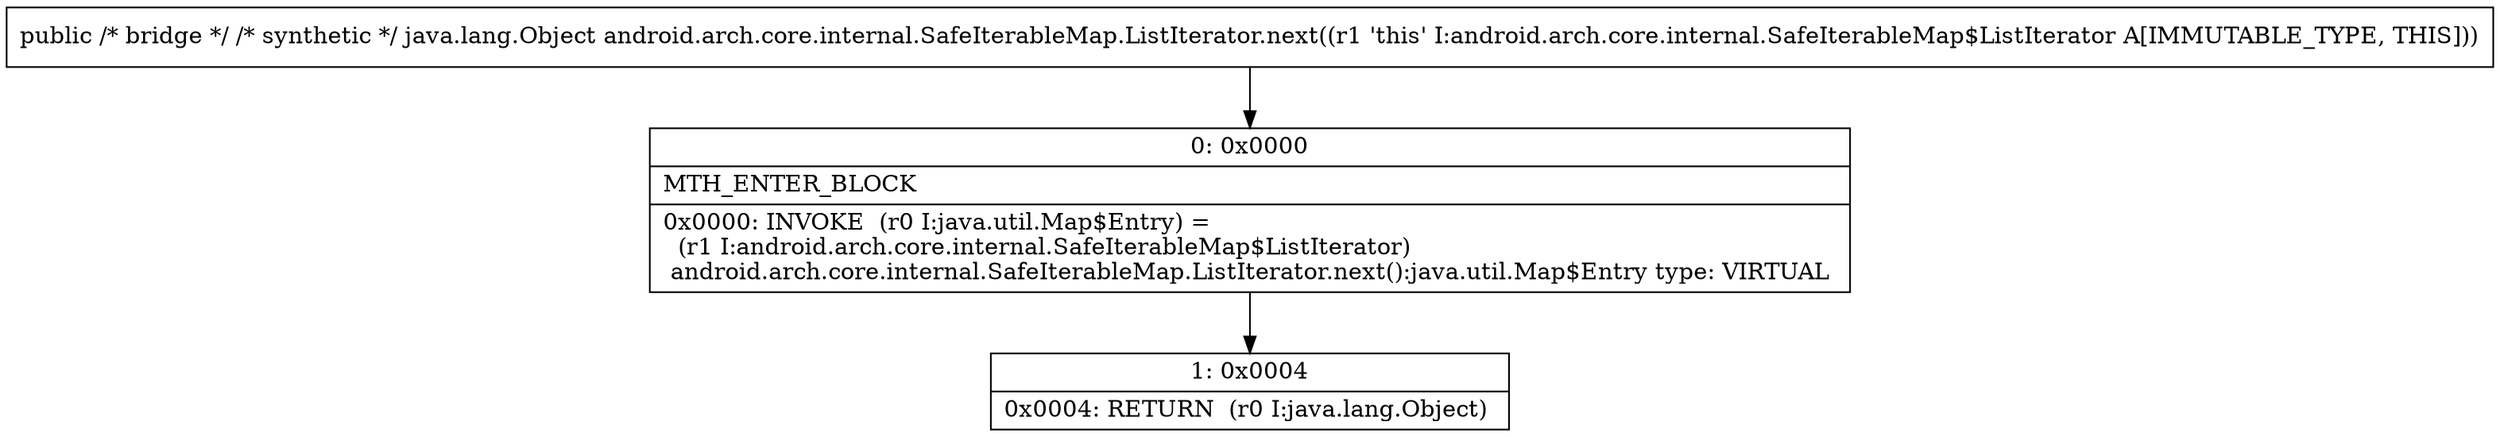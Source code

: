 digraph "CFG forandroid.arch.core.internal.SafeIterableMap.ListIterator.next()Ljava\/lang\/Object;" {
Node_0 [shape=record,label="{0\:\ 0x0000|MTH_ENTER_BLOCK\l|0x0000: INVOKE  (r0 I:java.util.Map$Entry) = \l  (r1 I:android.arch.core.internal.SafeIterableMap$ListIterator)\l android.arch.core.internal.SafeIterableMap.ListIterator.next():java.util.Map$Entry type: VIRTUAL \l}"];
Node_1 [shape=record,label="{1\:\ 0x0004|0x0004: RETURN  (r0 I:java.lang.Object) \l}"];
MethodNode[shape=record,label="{public \/* bridge *\/ \/* synthetic *\/ java.lang.Object android.arch.core.internal.SafeIterableMap.ListIterator.next((r1 'this' I:android.arch.core.internal.SafeIterableMap$ListIterator A[IMMUTABLE_TYPE, THIS])) }"];
MethodNode -> Node_0;
Node_0 -> Node_1;
}


